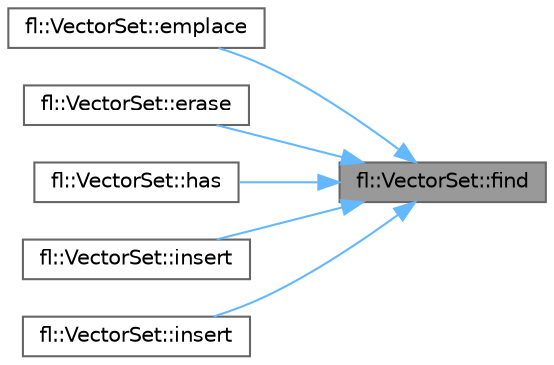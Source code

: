 digraph "fl::VectorSet::find"
{
 // INTERACTIVE_SVG=YES
 // LATEX_PDF_SIZE
  bgcolor="transparent";
  edge [fontname=Helvetica,fontsize=10,labelfontname=Helvetica,labelfontsize=10];
  node [fontname=Helvetica,fontsize=10,shape=box,height=0.2,width=0.4];
  rankdir="RL";
  Node1 [id="Node000001",label="fl::VectorSet::find",height=0.2,width=0.4,color="gray40", fillcolor="grey60", style="filled", fontcolor="black",tooltip=" "];
  Node1 -> Node2 [id="edge1_Node000001_Node000002",dir="back",color="steelblue1",style="solid",tooltip=" "];
  Node2 [id="Node000002",label="fl::VectorSet::emplace",height=0.2,width=0.4,color="grey40", fillcolor="white", style="filled",URL="$d2/dec/classfl_1_1_vector_set_aab3213e3df5397a9ec998c2549c668a3.html#aab3213e3df5397a9ec998c2549c668a3",tooltip=" "];
  Node1 -> Node3 [id="edge2_Node000001_Node000003",dir="back",color="steelblue1",style="solid",tooltip=" "];
  Node3 [id="Node000003",label="fl::VectorSet::erase",height=0.2,width=0.4,color="grey40", fillcolor="white", style="filled",URL="$d2/dec/classfl_1_1_vector_set_adc3f7336fada88f7a91bb5cea8ed57fa.html#adc3f7336fada88f7a91bb5cea8ed57fa",tooltip=" "];
  Node1 -> Node4 [id="edge3_Node000001_Node000004",dir="back",color="steelblue1",style="solid",tooltip=" "];
  Node4 [id="Node000004",label="fl::VectorSet::has",height=0.2,width=0.4,color="grey40", fillcolor="white", style="filled",URL="$d2/dec/classfl_1_1_vector_set_a7ba67b8a439c80d9f568427bbf865552.html#a7ba67b8a439c80d9f568427bbf865552",tooltip=" "];
  Node1 -> Node5 [id="edge4_Node000001_Node000005",dir="back",color="steelblue1",style="solid",tooltip=" "];
  Node5 [id="Node000005",label="fl::VectorSet::insert",height=0.2,width=0.4,color="grey40", fillcolor="white", style="filled",URL="$d2/dec/classfl_1_1_vector_set_a79b08aeaf357bbdc0c08353fd129e61e.html#a79b08aeaf357bbdc0c08353fd129e61e",tooltip=" "];
  Node1 -> Node6 [id="edge5_Node000001_Node000006",dir="back",color="steelblue1",style="solid",tooltip=" "];
  Node6 [id="Node000006",label="fl::VectorSet::insert",height=0.2,width=0.4,color="grey40", fillcolor="white", style="filled",URL="$d2/dec/classfl_1_1_vector_set_ad5ad9b490285a0696cf9ff29057260b1.html#ad5ad9b490285a0696cf9ff29057260b1",tooltip=" "];
}
